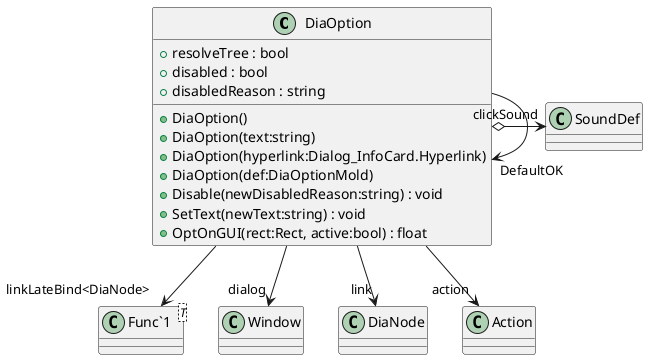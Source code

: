 @startuml
class DiaOption {
    + resolveTree : bool
    + disabled : bool
    + disabledReason : string
    + DiaOption()
    + DiaOption(text:string)
    + DiaOption(hyperlink:Dialog_InfoCard.Hyperlink)
    + DiaOption(def:DiaOptionMold)
    + Disable(newDisabledReason:string) : void
    + SetText(newText:string) : void
    + OptOnGUI(rect:Rect, active:bool) : float
}
class "Func`1"<T> {
}
DiaOption --> "dialog" Window
DiaOption --> "link" DiaNode
DiaOption --> "linkLateBind<DiaNode>" "Func`1"
DiaOption --> "action" Action
DiaOption o-> "clickSound" SoundDef
DiaOption --> "DefaultOK" DiaOption
@enduml
